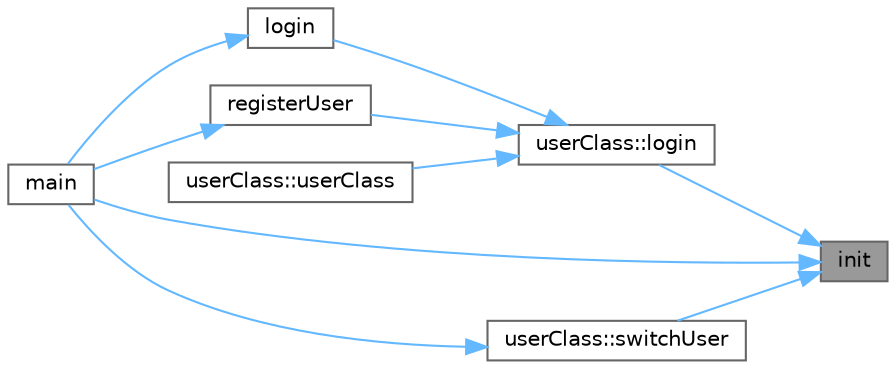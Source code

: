 digraph "init"
{
 // LATEX_PDF_SIZE
  bgcolor="transparent";
  edge [fontname=Helvetica,fontsize=10,labelfontname=Helvetica,labelfontsize=10];
  node [fontname=Helvetica,fontsize=10,shape=box,height=0.2,width=0.4];
  rankdir="RL";
  Node1 [id="Node000001",label="init",height=0.2,width=0.4,color="gray40", fillcolor="grey60", style="filled", fontcolor="black",tooltip="loads the csv file into a hashmap"];
  Node1 -> Node2 [id="edge1_Node000001_Node000002",dir="back",color="steelblue1",style="solid",tooltip=" "];
  Node2 [id="Node000002",label="userClass::login",height=0.2,width=0.4,color="grey40", fillcolor="white", style="filled",URL="$classuser_class.html#af5b6d3a63d1f25888b12ef3f090d1a60",tooltip="login the user and set the current user to the logged in user"];
  Node2 -> Node3 [id="edge2_Node000002_Node000003",dir="back",color="steelblue1",style="solid",tooltip=" "];
  Node3 [id="Node000003",label="login",height=0.2,width=0.4,color="grey40", fillcolor="white", style="filled",URL="$handle_login_8h.html#a878b04d70dac6053169eac3c7374c33d",tooltip="Login the user."];
  Node3 -> Node4 [id="edge3_Node000003_Node000004",dir="back",color="steelblue1",style="solid",tooltip=" "];
  Node4 [id="Node000004",label="main",height=0.2,width=0.4,color="grey40", fillcolor="white", style="filled",URL="$main_8cpp.html#abf9e6b7e6f15df4b525a2e7705ba3089",tooltip=" "];
  Node2 -> Node5 [id="edge4_Node000002_Node000005",dir="back",color="steelblue1",style="solid",tooltip=" "];
  Node5 [id="Node000005",label="registerUser",height=0.2,width=0.4,color="grey40", fillcolor="white", style="filled",URL="$handle_login_8h.html#a236eccfa527cfa844403d6f0373ca92c",tooltip="Registers the user to the system."];
  Node5 -> Node4 [id="edge5_Node000005_Node000004",dir="back",color="steelblue1",style="solid",tooltip=" "];
  Node2 -> Node6 [id="edge6_Node000002_Node000006",dir="back",color="steelblue1",style="solid",tooltip=" "];
  Node6 [id="Node000006",label="userClass::userClass",height=0.2,width=0.4,color="grey40", fillcolor="white", style="filled",URL="$classuser_class.html#ae9a9f0fba02a755747facfc3d850a8b2",tooltip="Construct a new user Class object."];
  Node1 -> Node4 [id="edge7_Node000001_Node000004",dir="back",color="steelblue1",style="solid",tooltip=" "];
  Node1 -> Node7 [id="edge8_Node000001_Node000007",dir="back",color="steelblue1",style="solid",tooltip=" "];
  Node7 [id="Node000007",label="userClass::switchUser",height=0.2,width=0.4,color="grey40", fillcolor="white", style="filled",URL="$classuser_class.html#a0788fec4d4dba518980ad9b236f27d01",tooltip="switches the logged in user"];
  Node7 -> Node4 [id="edge9_Node000007_Node000004",dir="back",color="steelblue1",style="solid",tooltip=" "];
}
